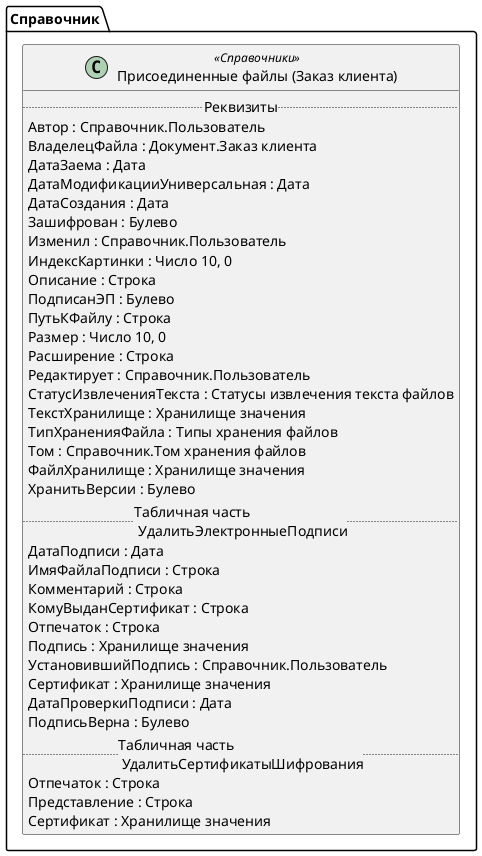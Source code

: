 ﻿@startuml ЗаказКлиентаПрисоединенныеФайлы
'!include templates.wsd
'..\include templates.wsd
class Справочник.ЗаказКлиентаПрисоединенныеФайлы as "Присоединенные файлы (Заказ клиента)" <<Справочники>>
{
..Реквизиты..
Автор : Справочник.Пользователь
ВладелецФайла : Документ.Заказ клиента
ДатаЗаема : Дата
ДатаМодификацииУниверсальная : Дата
ДатаСоздания : Дата
Зашифрован : Булево
Изменил : Справочник.Пользователь
ИндексКартинки : Число 10, 0
Описание : Строка
ПодписанЭП : Булево
ПутьКФайлу : Строка
Размер : Число 10, 0
Расширение : Строка
Редактирует : Справочник.Пользователь
СтатусИзвлеченияТекста : Статусы извлечения текста файлов
ТекстХранилище : Хранилище значения
ТипХраненияФайла : Типы хранения файлов
Том : Справочник.Том хранения файлов
ФайлХранилище : Хранилище значения
ХранитьВерсии : Булево
..Табличная часть \n УдалитьЭлектронныеПодписи..
ДатаПодписи : Дата
ИмяФайлаПодписи : Строка
Комментарий : Строка
КомуВыданСертификат : Строка
Отпечаток : Строка
Подпись : Хранилище значения
УстановившийПодпись : Справочник.Пользователь
Сертификат : Хранилище значения
ДатаПроверкиПодписи : Дата
ПодписьВерна : Булево
..Табличная часть \n УдалитьСертификатыШифрования..
Отпечаток : Строка
Представление : Строка
Сертификат : Хранилище значения
}
@enduml
